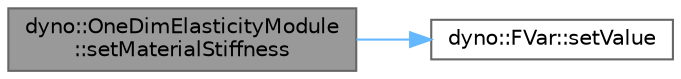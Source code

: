 digraph "dyno::OneDimElasticityModule::setMaterialStiffness"
{
 // LATEX_PDF_SIZE
  bgcolor="transparent";
  edge [fontname=Helvetica,fontsize=10,labelfontname=Helvetica,labelfontsize=10];
  node [fontname=Helvetica,fontsize=10,shape=box,height=0.2,width=0.4];
  rankdir="LR";
  Node1 [id="Node000001",label="dyno::OneDimElasticityModule\l::setMaterialStiffness",height=0.2,width=0.4,color="gray40", fillcolor="grey60", style="filled", fontcolor="black",tooltip=" "];
  Node1 -> Node2 [id="edge1_Node000001_Node000002",color="steelblue1",style="solid",tooltip=" "];
  Node2 [id="Node000002",label="dyno::FVar::setValue",height=0.2,width=0.4,color="grey40", fillcolor="white", style="filled",URL="$classdyno_1_1_f_var.html#aca0ac7b81fb36e3d0f2eab3eca01df3d",tooltip=" "];
}
